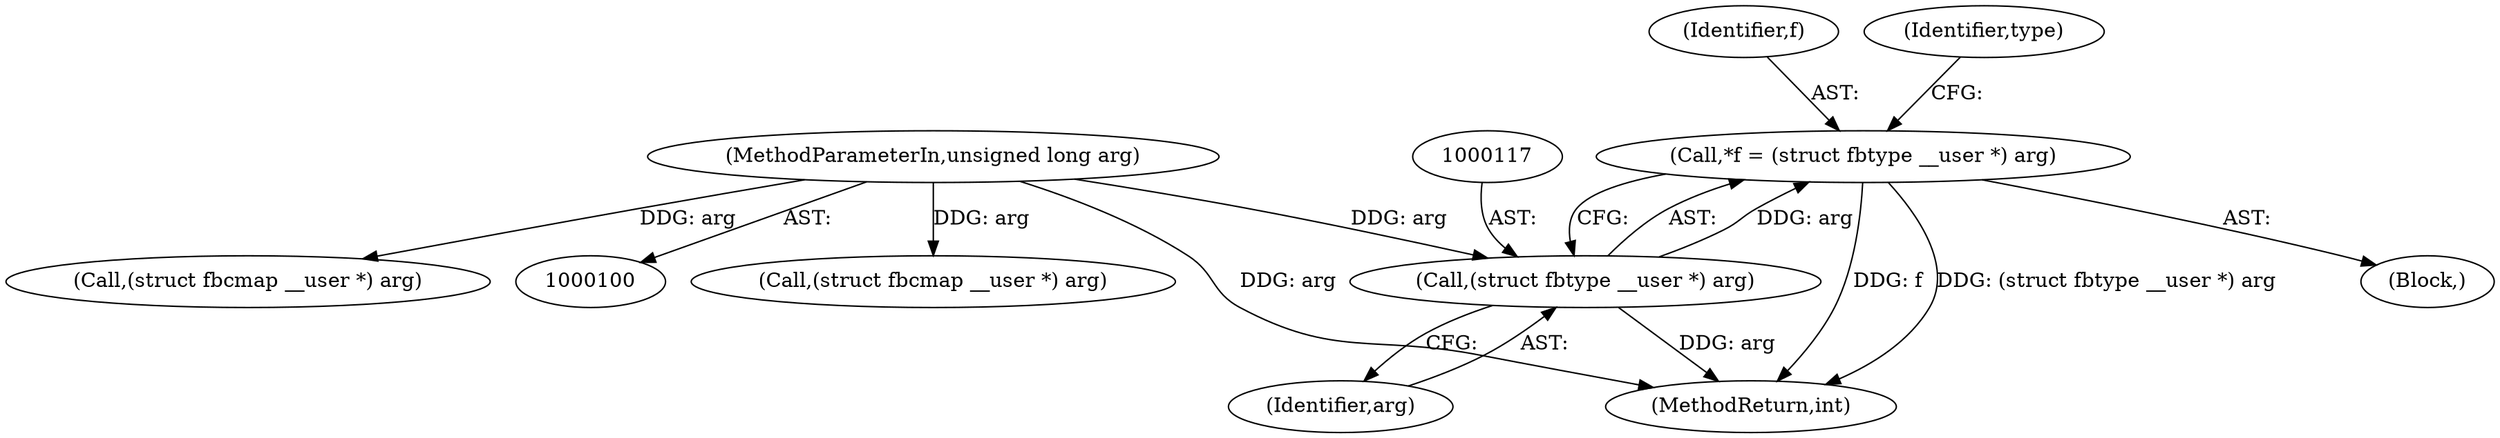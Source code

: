digraph "0_linux_250c6c49e3b68756b14983c076183568636e2bde@pointer" {
"1000114" [label="(Call,*f = (struct fbtype __user *) arg)"];
"1000116" [label="(Call,(struct fbtype __user *) arg)"];
"1000102" [label="(MethodParameterIn,unsigned long arg)"];
"1000102" [label="(MethodParameterIn,unsigned long arg)"];
"1000116" [label="(Call,(struct fbtype __user *) arg)"];
"1000115" [label="(Identifier,f)"];
"1000122" [label="(Identifier,type)"];
"1000114" [label="(Call,*f = (struct fbtype __user *) arg)"];
"1000112" [label="(Block,)"];
"1000179" [label="(Call,(struct fbcmap __user *) arg)"];
"1000476" [label="(MethodReturn,int)"];
"1000335" [label="(Call,(struct fbcmap __user *) arg)"];
"1000118" [label="(Identifier,arg)"];
"1000114" -> "1000112"  [label="AST: "];
"1000114" -> "1000116"  [label="CFG: "];
"1000115" -> "1000114"  [label="AST: "];
"1000116" -> "1000114"  [label="AST: "];
"1000122" -> "1000114"  [label="CFG: "];
"1000114" -> "1000476"  [label="DDG: f"];
"1000114" -> "1000476"  [label="DDG: (struct fbtype __user *) arg"];
"1000116" -> "1000114"  [label="DDG: arg"];
"1000116" -> "1000118"  [label="CFG: "];
"1000117" -> "1000116"  [label="AST: "];
"1000118" -> "1000116"  [label="AST: "];
"1000116" -> "1000476"  [label="DDG: arg"];
"1000102" -> "1000116"  [label="DDG: arg"];
"1000102" -> "1000100"  [label="AST: "];
"1000102" -> "1000476"  [label="DDG: arg"];
"1000102" -> "1000179"  [label="DDG: arg"];
"1000102" -> "1000335"  [label="DDG: arg"];
}
